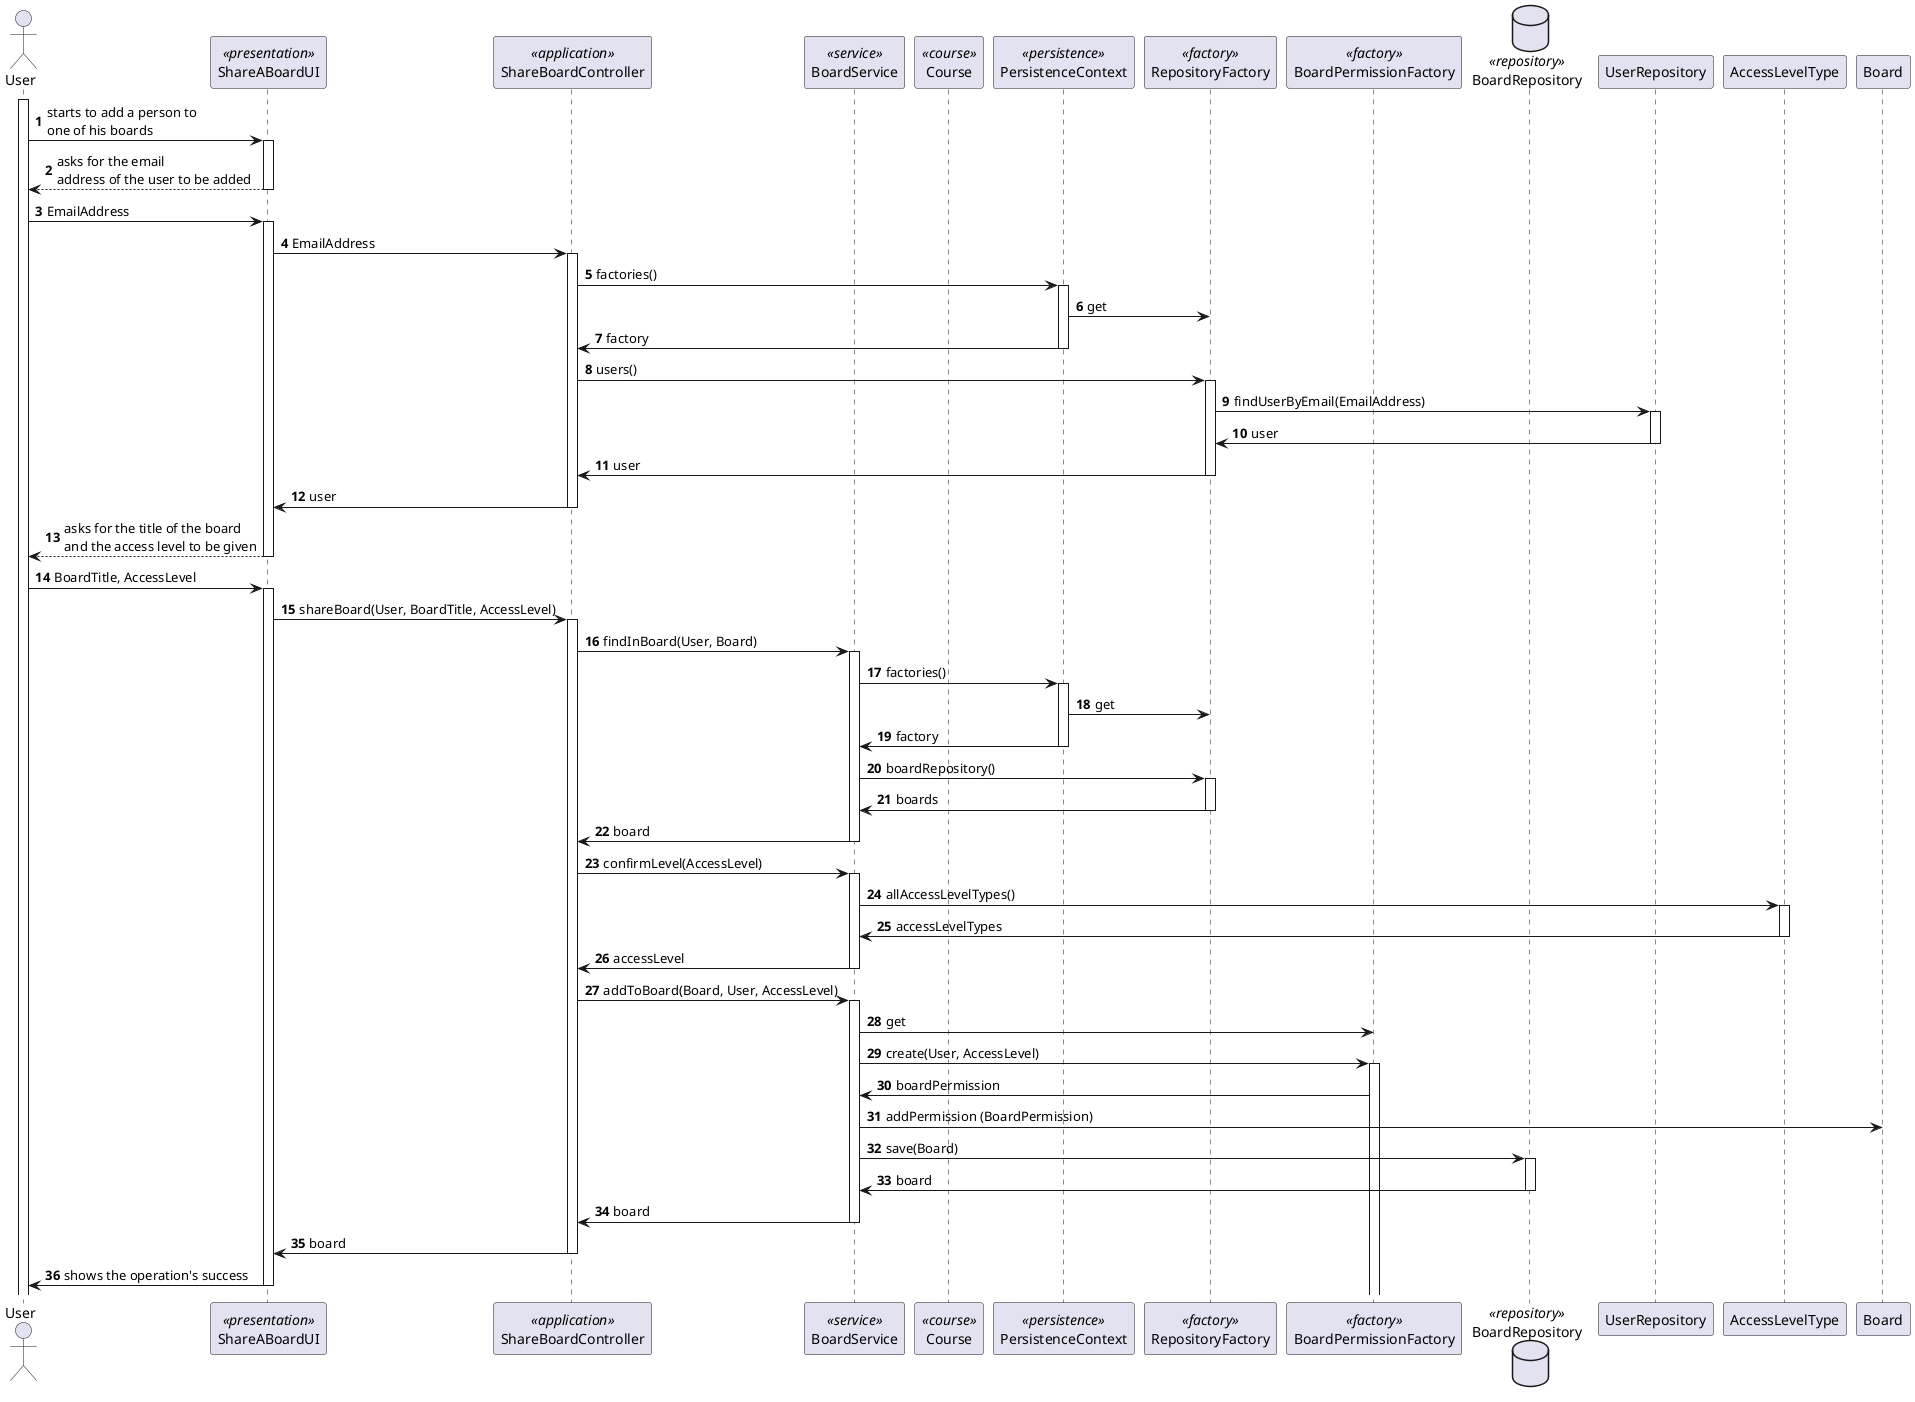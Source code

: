 @startuml

autonumber


actor User
participant ShareABoardUI <<presentation>>
participant ShareBoardController<<application>>
participant BoardService<<service>>
participant Course<<course>>
participant PersistenceContext<<persistence>>
participant RepositoryFactory<<factory>>
participant BoardPermissionFactory<<factory>>
database BoardRepository <<repository>>

activate User

User -> ShareABoardUI : starts to add a person to\none of his boards

activate ShareABoardUI

ShareABoardUI -->User : asks for the email\naddress of the user to be added

deactivate ShareABoardUI

User -> ShareABoardUI : EmailAddress

activate ShareABoardUI

ShareABoardUI -> ShareBoardController : EmailAddress

activate ShareBoardController

ShareBoardController -> PersistenceContext : factories()

activate PersistenceContext

PersistenceContext -> RepositoryFactory : get

PersistenceContext -> ShareBoardController : factory

deactivate PersistenceContext

ShareBoardController -> RepositoryFactory : users()

activate RepositoryFactory

RepositoryFactory -> UserRepository : findUserByEmail(EmailAddress)

activate UserRepository

UserRepository -> RepositoryFactory : user

deactivate UserRepository

RepositoryFactory -> ShareBoardController : user

deactivate RepositoryFactory

ShareBoardController -> ShareABoardUI : user

deactivate ShareBoardController

ShareABoardUI --> User : asks for the title of the board\nand the access level to be given

deactivate ShareABoardUI

User -> ShareABoardUI : BoardTitle, AccessLevel

activate ShareABoardUI

ShareABoardUI -> ShareBoardController : shareBoard(User, BoardTitle, AccessLevel)

activate ShareBoardController

ShareBoardController -> BoardService : findInBoard(User, Board)

activate BoardService

BoardService -> PersistenceContext : factories()

activate PersistenceContext

PersistenceContext -> RepositoryFactory : get

PersistenceContext -> BoardService : factory

deactivate PersistenceContext

BoardService -> RepositoryFactory : boardRepository()

activate RepositoryFactory

RepositoryFactory -> BoardService : boards

deactivate RepositoryFactory

BoardService -> ShareBoardController : board

deactivate BoardService

ShareBoardController -> BoardService : confirmLevel(AccessLevel)

activate BoardService

BoardService -> AccessLevelType : allAccessLevelTypes()

activate AccessLevelType

AccessLevelType -> BoardService : accessLevelTypes

deactivate AccessLevelType

BoardService -> ShareBoardController : accessLevel

deactivate BoardService

ShareBoardController -> BoardService : addToBoard(Board, User, AccessLevel)

activate BoardService

BoardService -> BoardPermissionFactory : get

BoardService -> BoardPermissionFactory : create(User, AccessLevel)

activate BoardPermissionFactory

BoardPermissionFactory -> BoardService : boardPermission

BoardService -> Board : addPermission (BoardPermission)

BoardService -> BoardRepository : save(Board)

activate BoardRepository

BoardRepository -> BoardService : board

deactivate BoardRepository

BoardService -> ShareBoardController : board

deactivate BoardService

ShareBoardController -> ShareABoardUI : board

deactivate ShareBoardController

ShareABoardUI -> User : shows the operation's success

deactivate ShareABoardUI

@enduml